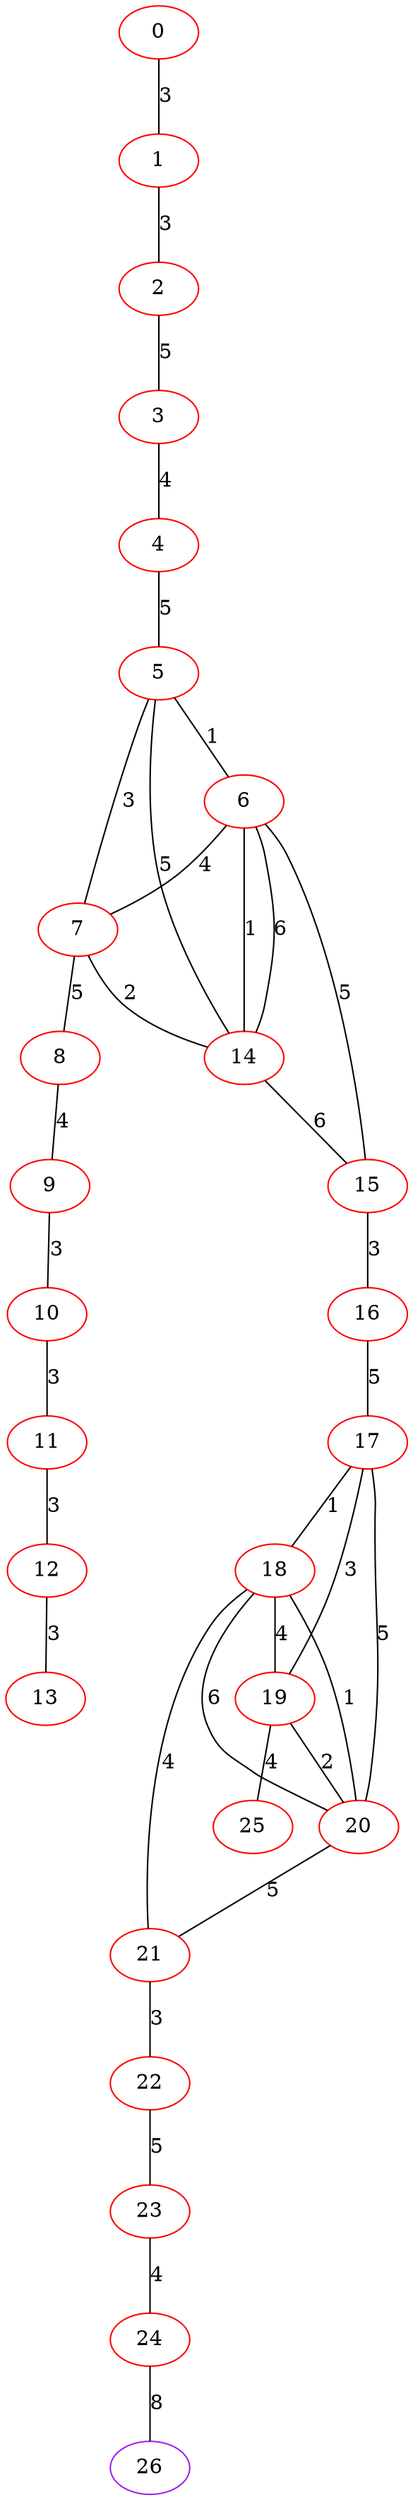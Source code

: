 graph "" {
0 [color=red, weight=1];
1 [color=red, weight=1];
2 [color=red, weight=1];
3 [color=red, weight=1];
4 [color=red, weight=1];
5 [color=red, weight=1];
6 [color=red, weight=1];
7 [color=red, weight=1];
8 [color=red, weight=1];
9 [color=red, weight=1];
10 [color=red, weight=1];
11 [color=red, weight=1];
12 [color=red, weight=1];
13 [color=red, weight=1];
14 [color=red, weight=1];
15 [color=red, weight=1];
16 [color=red, weight=1];
17 [color=red, weight=1];
18 [color=red, weight=1];
19 [color=red, weight=1];
20 [color=red, weight=1];
21 [color=red, weight=1];
22 [color=red, weight=1];
23 [color=red, weight=1];
24 [color=red, weight=1];
25 [color=red, weight=1];
26 [color=purple, weight=4];
0 -- 1  [key=0, label=3];
1 -- 2  [key=0, label=3];
2 -- 3  [key=0, label=5];
3 -- 4  [key=0, label=4];
4 -- 5  [key=0, label=5];
5 -- 14  [key=0, label=5];
5 -- 6  [key=0, label=1];
5 -- 7  [key=0, label=3];
6 -- 7  [key=0, label=4];
6 -- 14  [key=0, label=1];
6 -- 14  [key=1, label=6];
6 -- 15  [key=0, label=5];
7 -- 8  [key=0, label=5];
7 -- 14  [key=0, label=2];
8 -- 9  [key=0, label=4];
9 -- 10  [key=0, label=3];
10 -- 11  [key=0, label=3];
11 -- 12  [key=0, label=3];
12 -- 13  [key=0, label=3];
14 -- 15  [key=0, label=6];
15 -- 16  [key=0, label=3];
16 -- 17  [key=0, label=5];
17 -- 18  [key=0, label=1];
17 -- 19  [key=0, label=3];
17 -- 20  [key=0, label=5];
18 -- 19  [key=0, label=4];
18 -- 20  [key=0, label=6];
18 -- 20  [key=1, label=1];
18 -- 21  [key=0, label=4];
19 -- 20  [key=0, label=2];
19 -- 25  [key=0, label=4];
20 -- 21  [key=0, label=5];
21 -- 22  [key=0, label=3];
22 -- 23  [key=0, label=5];
23 -- 24  [key=0, label=4];
24 -- 26  [key=0, label=8];
}
